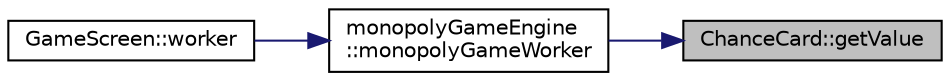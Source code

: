 digraph "ChanceCard::getValue"
{
 // LATEX_PDF_SIZE
  edge [fontname="Helvetica",fontsize="10",labelfontname="Helvetica",labelfontsize="10"];
  node [fontname="Helvetica",fontsize="10",shape=record];
  rankdir="RL";
  Node1 [label="ChanceCard::getValue",height=0.2,width=0.4,color="black", fillcolor="grey75", style="filled", fontcolor="black",tooltip=" "];
  Node1 -> Node2 [dir="back",color="midnightblue",fontsize="10",style="solid",fontname="Helvetica"];
  Node2 [label="monopolyGameEngine\l::monopolyGameWorker",height=0.2,width=0.4,color="black", fillcolor="white", style="filled",URL="$classmonopoly_game_engine.html#acfa722f1ffec4781429f86997595db7d",tooltip=" "];
  Node2 -> Node3 [dir="back",color="midnightblue",fontsize="10",style="solid",fontname="Helvetica"];
  Node3 [label="GameScreen::worker",height=0.2,width=0.4,color="black", fillcolor="white", style="filled",URL="$class_game_screen.html#a140fce95914abbf9efac4ad6bb0c98dc",tooltip=" "];
}
